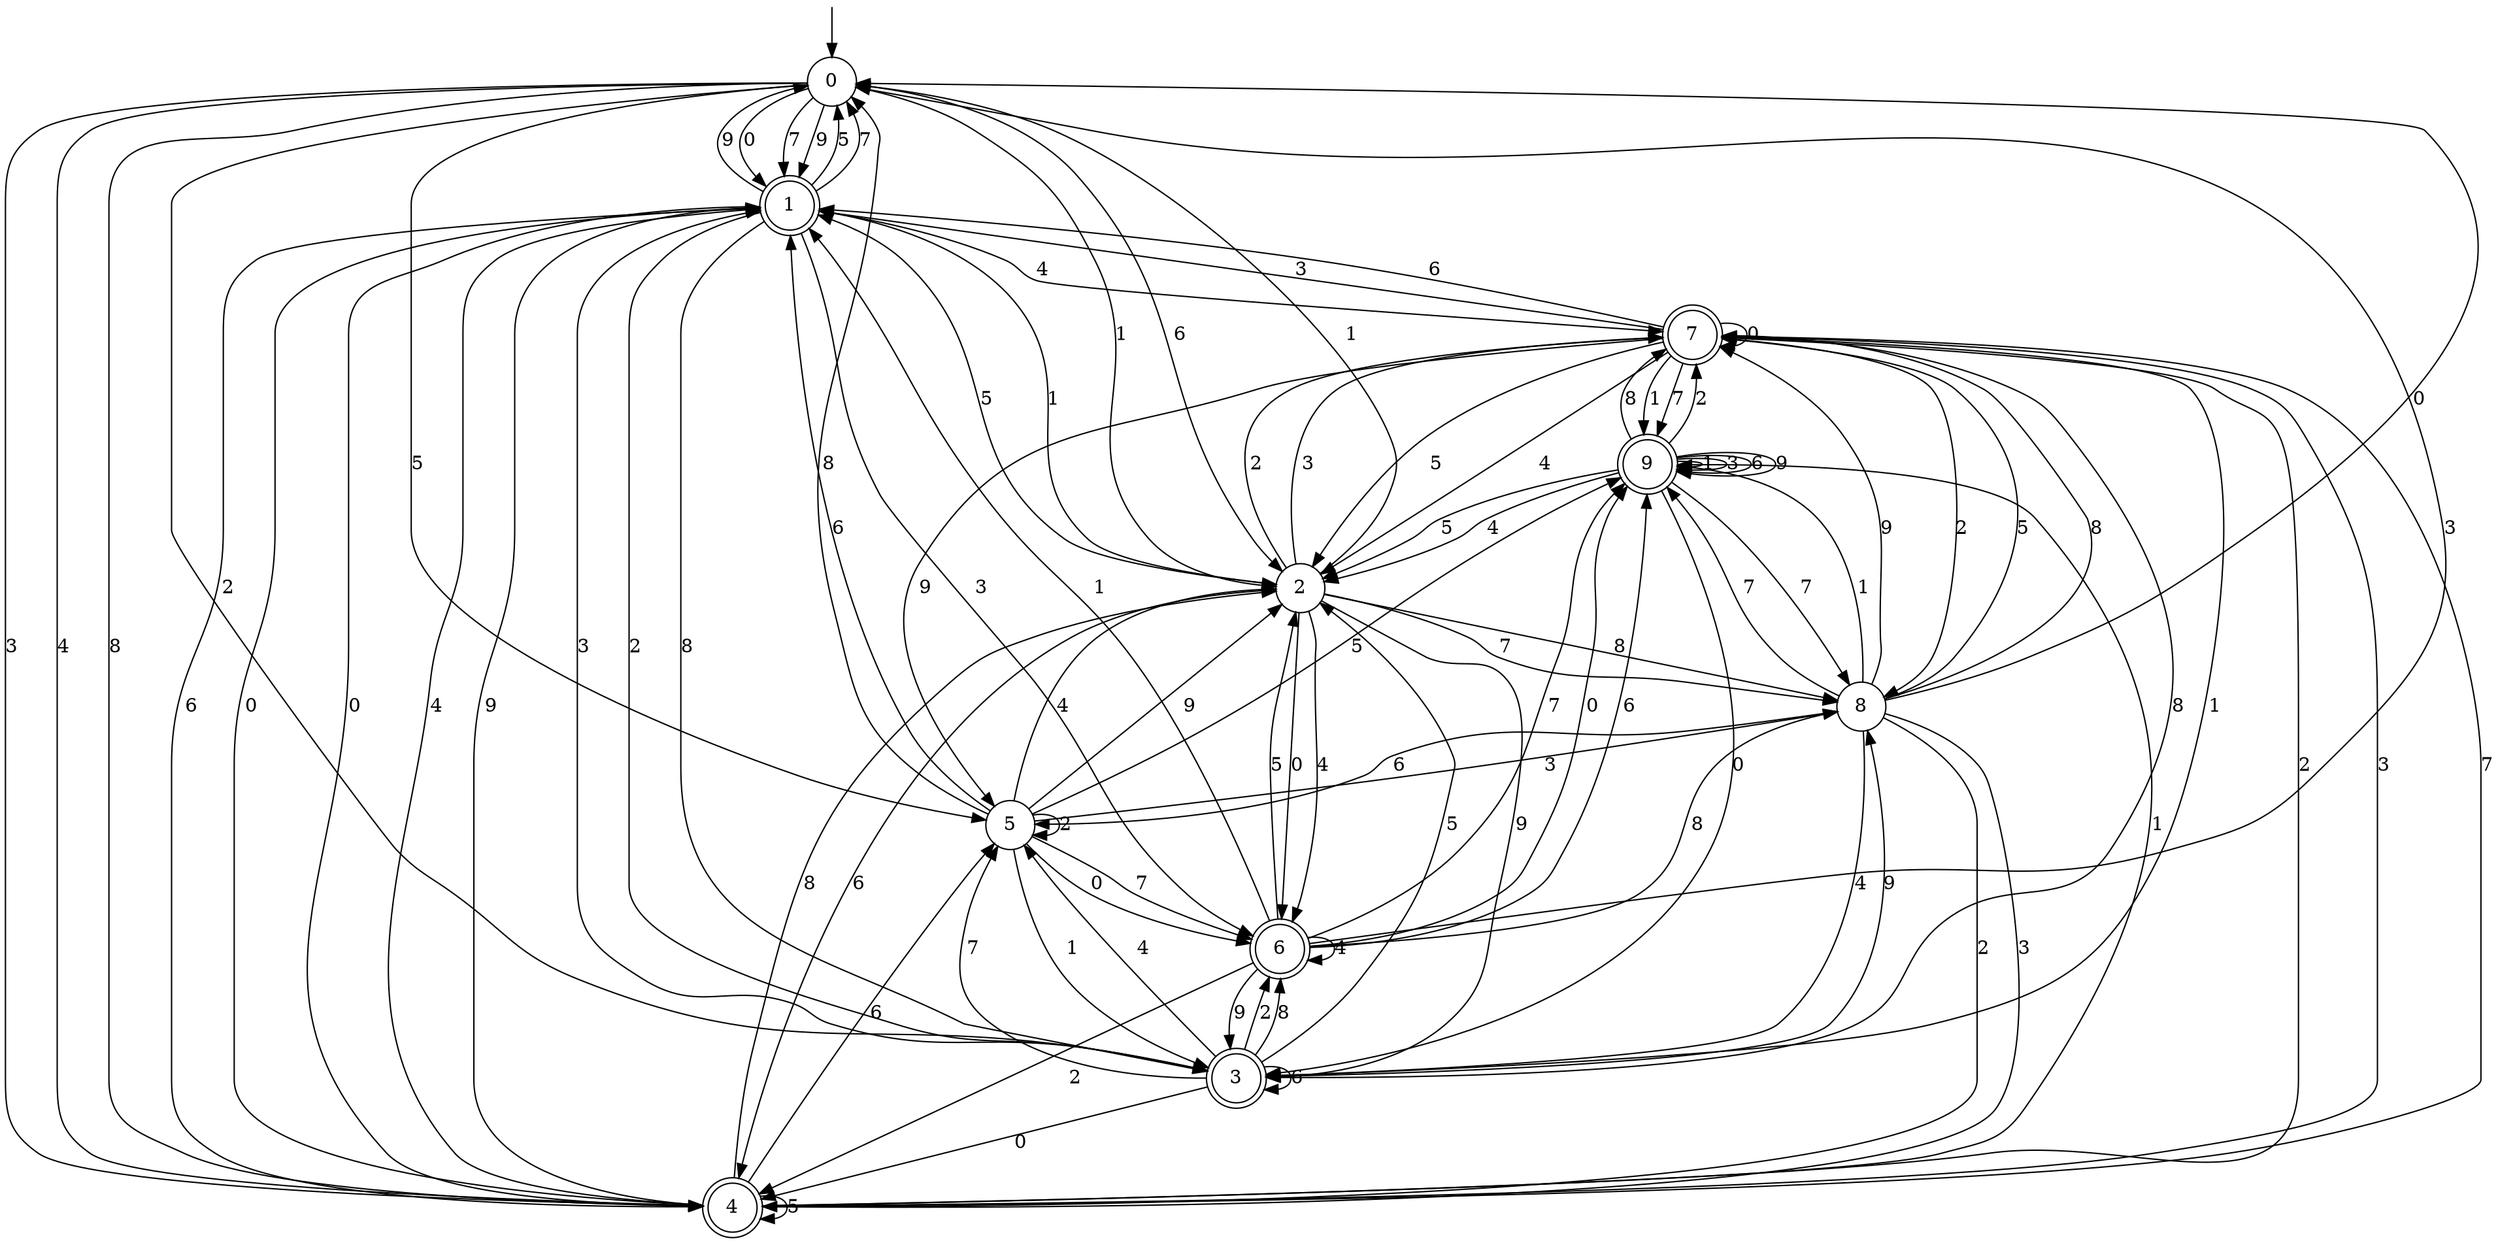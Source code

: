 digraph g {

	s0 [shape="circle" label="0"];
	s1 [shape="doublecircle" label="1"];
	s2 [shape="circle" label="2"];
	s3 [shape="doublecircle" label="3"];
	s4 [shape="doublecircle" label="4"];
	s5 [shape="circle" label="5"];
	s6 [shape="doublecircle" label="6"];
	s7 [shape="doublecircle" label="7"];
	s8 [shape="circle" label="8"];
	s9 [shape="doublecircle" label="9"];
	s0 -> s1 [label="0"];
	s0 -> s2 [label="1"];
	s0 -> s3 [label="2"];
	s0 -> s4 [label="3"];
	s0 -> s4 [label="4"];
	s0 -> s5 [label="5"];
	s0 -> s2 [label="6"];
	s0 -> s1 [label="7"];
	s0 -> s4 [label="8"];
	s0 -> s1 [label="9"];
	s1 -> s4 [label="0"];
	s1 -> s2 [label="1"];
	s1 -> s3 [label="2"];
	s1 -> s6 [label="3"];
	s1 -> s7 [label="4"];
	s1 -> s0 [label="5"];
	s1 -> s4 [label="6"];
	s1 -> s0 [label="7"];
	s1 -> s3 [label="8"];
	s1 -> s0 [label="9"];
	s2 -> s6 [label="0"];
	s2 -> s0 [label="1"];
	s2 -> s7 [label="2"];
	s2 -> s7 [label="3"];
	s2 -> s6 [label="4"];
	s2 -> s1 [label="5"];
	s2 -> s4 [label="6"];
	s2 -> s8 [label="7"];
	s2 -> s8 [label="8"];
	s2 -> s3 [label="9"];
	s3 -> s4 [label="0"];
	s3 -> s7 [label="1"];
	s3 -> s6 [label="2"];
	s3 -> s1 [label="3"];
	s3 -> s5 [label="4"];
	s3 -> s2 [label="5"];
	s3 -> s3 [label="6"];
	s3 -> s5 [label="7"];
	s3 -> s6 [label="8"];
	s3 -> s8 [label="9"];
	s4 -> s1 [label="0"];
	s4 -> s9 [label="1"];
	s4 -> s7 [label="2"];
	s4 -> s7 [label="3"];
	s4 -> s1 [label="4"];
	s4 -> s4 [label="5"];
	s4 -> s5 [label="6"];
	s4 -> s7 [label="7"];
	s4 -> s2 [label="8"];
	s4 -> s1 [label="9"];
	s5 -> s6 [label="0"];
	s5 -> s3 [label="1"];
	s5 -> s5 [label="2"];
	s5 -> s8 [label="3"];
	s5 -> s2 [label="4"];
	s5 -> s9 [label="5"];
	s5 -> s1 [label="6"];
	s5 -> s6 [label="7"];
	s5 -> s0 [label="8"];
	s5 -> s2 [label="9"];
	s6 -> s9 [label="0"];
	s6 -> s1 [label="1"];
	s6 -> s4 [label="2"];
	s6 -> s0 [label="3"];
	s6 -> s6 [label="4"];
	s6 -> s2 [label="5"];
	s6 -> s9 [label="6"];
	s6 -> s9 [label="7"];
	s6 -> s8 [label="8"];
	s6 -> s3 [label="9"];
	s7 -> s7 [label="0"];
	s7 -> s9 [label="1"];
	s7 -> s8 [label="2"];
	s7 -> s1 [label="3"];
	s7 -> s2 [label="4"];
	s7 -> s2 [label="5"];
	s7 -> s1 [label="6"];
	s7 -> s9 [label="7"];
	s7 -> s3 [label="8"];
	s7 -> s5 [label="9"];
	s8 -> s0 [label="0"];
	s8 -> s9 [label="1"];
	s8 -> s4 [label="2"];
	s8 -> s4 [label="3"];
	s8 -> s3 [label="4"];
	s8 -> s7 [label="5"];
	s8 -> s5 [label="6"];
	s8 -> s9 [label="7"];
	s8 -> s7 [label="8"];
	s8 -> s7 [label="9"];
	s9 -> s3 [label="0"];
	s9 -> s9 [label="1"];
	s9 -> s7 [label="2"];
	s9 -> s9 [label="3"];
	s9 -> s2 [label="4"];
	s9 -> s2 [label="5"];
	s9 -> s9 [label="6"];
	s9 -> s8 [label="7"];
	s9 -> s7 [label="8"];
	s9 -> s9 [label="9"];

__start0 [label="" shape="none" width="0" height="0"];
__start0 -> s0;

}
